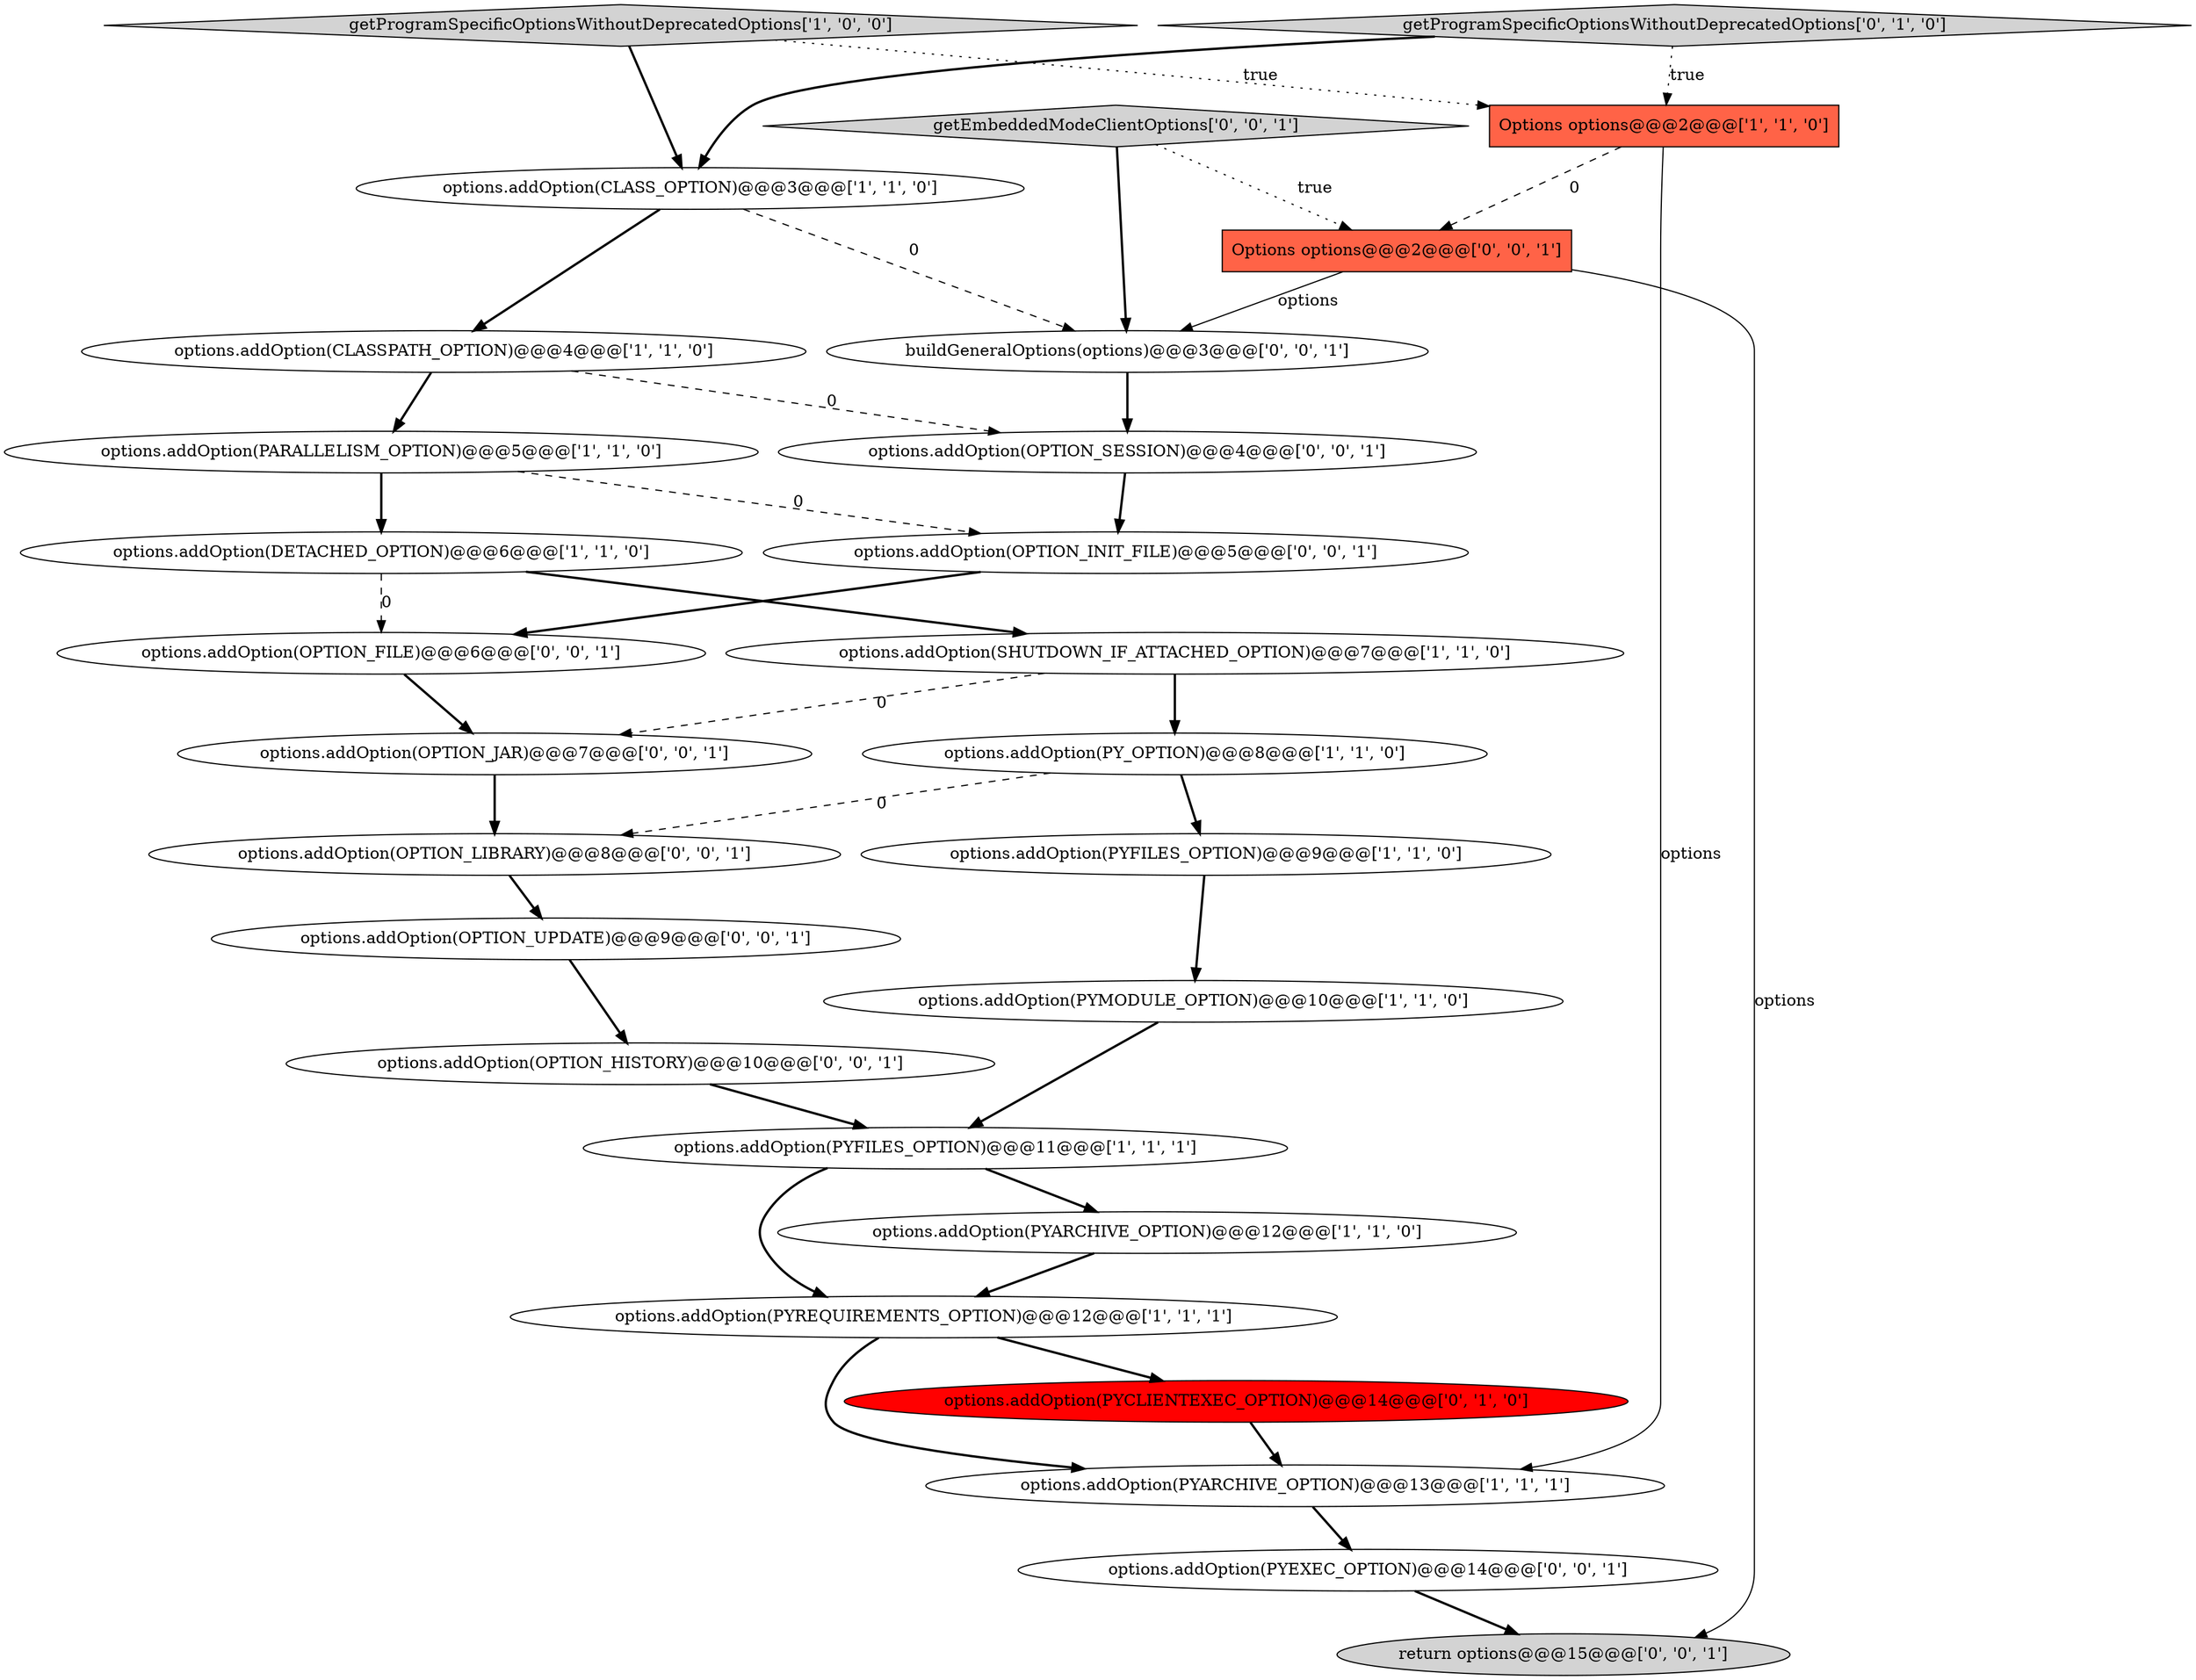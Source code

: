 digraph {
12 [style = filled, label = "options.addOption(PYREQUIREMENTS_OPTION)@@@12@@@['1', '1', '1']", fillcolor = white, shape = ellipse image = "AAA0AAABBB1BBB"];
6 [style = filled, label = "options.addOption(DETACHED_OPTION)@@@6@@@['1', '1', '0']", fillcolor = white, shape = ellipse image = "AAA0AAABBB1BBB"];
21 [style = filled, label = "buildGeneralOptions(options)@@@3@@@['0', '0', '1']", fillcolor = white, shape = ellipse image = "AAA0AAABBB3BBB"];
24 [style = filled, label = "options.addOption(OPTION_FILE)@@@6@@@['0', '0', '1']", fillcolor = white, shape = ellipse image = "AAA0AAABBB3BBB"];
7 [style = filled, label = "options.addOption(CLASS_OPTION)@@@3@@@['1', '1', '0']", fillcolor = white, shape = ellipse image = "AAA0AAABBB1BBB"];
23 [style = filled, label = "options.addOption(OPTION_HISTORY)@@@10@@@['0', '0', '1']", fillcolor = white, shape = ellipse image = "AAA0AAABBB3BBB"];
18 [style = filled, label = "options.addOption(OPTION_SESSION)@@@4@@@['0', '0', '1']", fillcolor = white, shape = ellipse image = "AAA0AAABBB3BBB"];
2 [style = filled, label = "options.addOption(CLASSPATH_OPTION)@@@4@@@['1', '1', '0']", fillcolor = white, shape = ellipse image = "AAA0AAABBB1BBB"];
4 [style = filled, label = "getProgramSpecificOptionsWithoutDeprecatedOptions['1', '0', '0']", fillcolor = lightgray, shape = diamond image = "AAA0AAABBB1BBB"];
10 [style = filled, label = "options.addOption(PYFILES_OPTION)@@@9@@@['1', '1', '0']", fillcolor = white, shape = ellipse image = "AAA0AAABBB1BBB"];
22 [style = filled, label = "options.addOption(OPTION_INIT_FILE)@@@5@@@['0', '0', '1']", fillcolor = white, shape = ellipse image = "AAA0AAABBB3BBB"];
15 [style = filled, label = "options.addOption(PYCLIENTEXEC_OPTION)@@@14@@@['0', '1', '0']", fillcolor = red, shape = ellipse image = "AAA1AAABBB2BBB"];
27 [style = filled, label = "options.addOption(PYEXEC_OPTION)@@@14@@@['0', '0', '1']", fillcolor = white, shape = ellipse image = "AAA0AAABBB3BBB"];
17 [style = filled, label = "return options@@@15@@@['0', '0', '1']", fillcolor = lightgray, shape = ellipse image = "AAA0AAABBB3BBB"];
20 [style = filled, label = "options.addOption(OPTION_LIBRARY)@@@8@@@['0', '0', '1']", fillcolor = white, shape = ellipse image = "AAA0AAABBB3BBB"];
1 [style = filled, label = "options.addOption(SHUTDOWN_IF_ATTACHED_OPTION)@@@7@@@['1', '1', '0']", fillcolor = white, shape = ellipse image = "AAA0AAABBB1BBB"];
11 [style = filled, label = "options.addOption(PYFILES_OPTION)@@@11@@@['1', '1', '1']", fillcolor = white, shape = ellipse image = "AAA0AAABBB1BBB"];
5 [style = filled, label = "options.addOption(PYMODULE_OPTION)@@@10@@@['1', '1', '0']", fillcolor = white, shape = ellipse image = "AAA0AAABBB1BBB"];
14 [style = filled, label = "getProgramSpecificOptionsWithoutDeprecatedOptions['0', '1', '0']", fillcolor = lightgray, shape = diamond image = "AAA0AAABBB2BBB"];
19 [style = filled, label = "getEmbeddedModeClientOptions['0', '0', '1']", fillcolor = lightgray, shape = diamond image = "AAA0AAABBB3BBB"];
0 [style = filled, label = "Options options@@@2@@@['1', '1', '0']", fillcolor = tomato, shape = box image = "AAA0AAABBB1BBB"];
26 [style = filled, label = "options.addOption(OPTION_JAR)@@@7@@@['0', '0', '1']", fillcolor = white, shape = ellipse image = "AAA0AAABBB3BBB"];
8 [style = filled, label = "options.addOption(PYARCHIVE_OPTION)@@@12@@@['1', '1', '0']", fillcolor = white, shape = ellipse image = "AAA0AAABBB1BBB"];
3 [style = filled, label = "options.addOption(PARALLELISM_OPTION)@@@5@@@['1', '1', '0']", fillcolor = white, shape = ellipse image = "AAA0AAABBB1BBB"];
9 [style = filled, label = "options.addOption(PY_OPTION)@@@8@@@['1', '1', '0']", fillcolor = white, shape = ellipse image = "AAA0AAABBB1BBB"];
13 [style = filled, label = "options.addOption(PYARCHIVE_OPTION)@@@13@@@['1', '1', '1']", fillcolor = white, shape = ellipse image = "AAA0AAABBB1BBB"];
25 [style = filled, label = "options.addOption(OPTION_UPDATE)@@@9@@@['0', '0', '1']", fillcolor = white, shape = ellipse image = "AAA0AAABBB3BBB"];
16 [style = filled, label = "Options options@@@2@@@['0', '0', '1']", fillcolor = tomato, shape = box image = "AAA0AAABBB3BBB"];
9->20 [style = dashed, label="0"];
15->13 [style = bold, label=""];
7->21 [style = dashed, label="0"];
14->0 [style = dotted, label="true"];
1->26 [style = dashed, label="0"];
25->23 [style = bold, label=""];
2->3 [style = bold, label=""];
4->0 [style = dotted, label="true"];
12->15 [style = bold, label=""];
0->16 [style = dashed, label="0"];
3->6 [style = bold, label=""];
11->12 [style = bold, label=""];
3->22 [style = dashed, label="0"];
9->10 [style = bold, label=""];
20->25 [style = bold, label=""];
16->17 [style = solid, label="options"];
21->18 [style = bold, label=""];
4->7 [style = bold, label=""];
1->9 [style = bold, label=""];
14->7 [style = bold, label=""];
6->1 [style = bold, label=""];
12->13 [style = bold, label=""];
24->26 [style = bold, label=""];
16->21 [style = solid, label="options"];
18->22 [style = bold, label=""];
13->27 [style = bold, label=""];
10->5 [style = bold, label=""];
7->2 [style = bold, label=""];
6->24 [style = dashed, label="0"];
0->13 [style = solid, label="options"];
27->17 [style = bold, label=""];
19->16 [style = dotted, label="true"];
2->18 [style = dashed, label="0"];
11->8 [style = bold, label=""];
5->11 [style = bold, label=""];
22->24 [style = bold, label=""];
23->11 [style = bold, label=""];
8->12 [style = bold, label=""];
26->20 [style = bold, label=""];
19->21 [style = bold, label=""];
}
